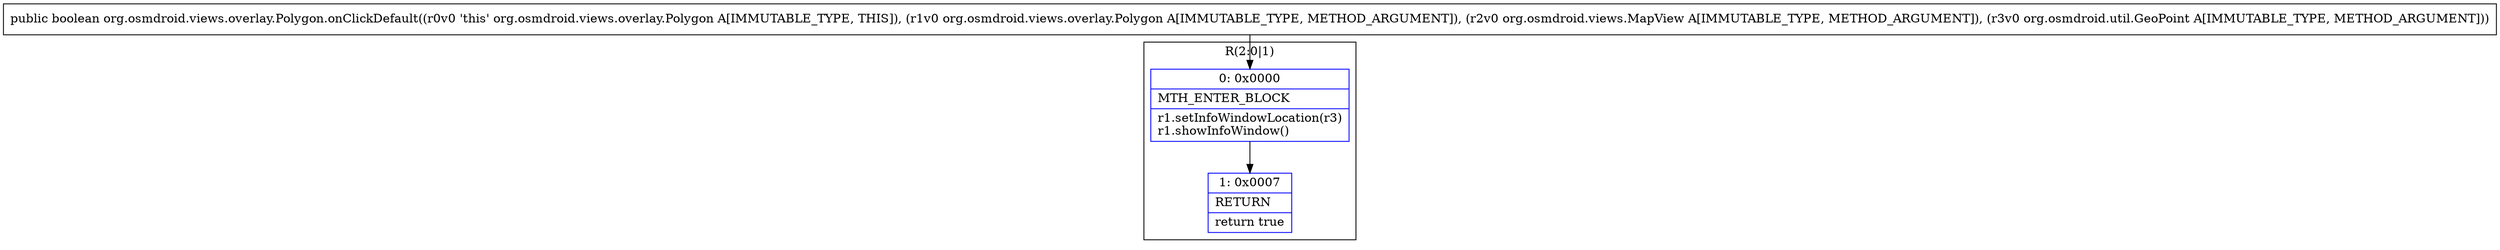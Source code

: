 digraph "CFG fororg.osmdroid.views.overlay.Polygon.onClickDefault(Lorg\/osmdroid\/views\/overlay\/Polygon;Lorg\/osmdroid\/views\/MapView;Lorg\/osmdroid\/util\/GeoPoint;)Z" {
subgraph cluster_Region_1574185747 {
label = "R(2:0|1)";
node [shape=record,color=blue];
Node_0 [shape=record,label="{0\:\ 0x0000|MTH_ENTER_BLOCK\l|r1.setInfoWindowLocation(r3)\lr1.showInfoWindow()\l}"];
Node_1 [shape=record,label="{1\:\ 0x0007|RETURN\l|return true\l}"];
}
MethodNode[shape=record,label="{public boolean org.osmdroid.views.overlay.Polygon.onClickDefault((r0v0 'this' org.osmdroid.views.overlay.Polygon A[IMMUTABLE_TYPE, THIS]), (r1v0 org.osmdroid.views.overlay.Polygon A[IMMUTABLE_TYPE, METHOD_ARGUMENT]), (r2v0 org.osmdroid.views.MapView A[IMMUTABLE_TYPE, METHOD_ARGUMENT]), (r3v0 org.osmdroid.util.GeoPoint A[IMMUTABLE_TYPE, METHOD_ARGUMENT])) }"];
MethodNode -> Node_0;
Node_0 -> Node_1;
}


